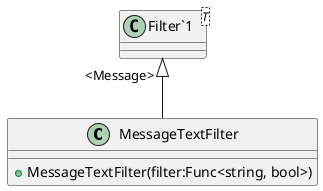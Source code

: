 @startuml
class MessageTextFilter {
    + MessageTextFilter(filter:Func<string, bool>)
}
class "Filter`1"<T> {
}
"Filter`1" "<Message>" <|-- MessageTextFilter
@enduml
